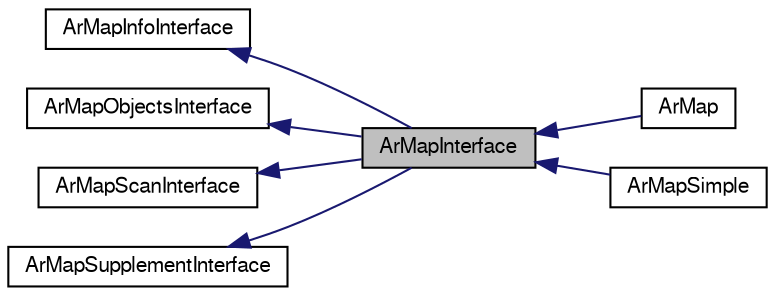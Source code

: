 digraph G
{
  edge [fontname="FreeSans",fontsize=10,labelfontname="FreeSans",labelfontsize=10];
  node [fontname="FreeSans",fontsize=10,shape=record];
  rankdir=LR;
  Node1 [label="ArMapInterface",height=0.2,width=0.4,color="black", fillcolor="grey75", style="filled" fontcolor="black"];
  Node2 -> Node1 [dir=back,color="midnightblue",fontsize=10,style="solid",fontname="FreeSans"];
  Node2 [label="ArMapInfoInterface",height=0.2,width=0.4,color="black", fillcolor="white", style="filled",URL="$classArMapInfoInterface.html",tooltip="Methods related to setting and retrieving the various &quot;info&quot; tags in an..."];
  Node3 -> Node1 [dir=back,color="midnightblue",fontsize=10,style="solid",fontname="FreeSans"];
  Node3 [label="ArMapObjectsInterface",height=0.2,width=0.4,color="black", fillcolor="white", style="filled",URL="$classArMapObjectsInterface.html",tooltip="Methods related to setting and retrieving the objects in an Aria map."];
  Node4 -> Node1 [dir=back,color="midnightblue",fontsize=10,style="solid",fontname="FreeSans"];
  Node4 [label="ArMapScanInterface",height=0.2,width=0.4,color="black", fillcolor="white", style="filled",URL="$classArMapScanInterface.html",tooltip="Methods related to setting and retrieving the scan-related data in an Aria map."];
  Node5 -> Node1 [dir=back,color="midnightblue",fontsize=10,style="solid",fontname="FreeSans"];
  Node5 [label="ArMapSupplementInterface",height=0.2,width=0.4,color="black", fillcolor="white", style="filled",URL="$classArMapSupplementInterface.html",tooltip="Methods related to miscellaneous extra data in an Aria map."];
  Node1 -> Node6 [dir=back,color="midnightblue",fontsize=10,style="solid",fontname="FreeSans"];
  Node6 [label="ArMap",height=0.2,width=0.4,color="black", fillcolor="white", style="filled",URL="$classArMap.html",tooltip="A map of a space the robot can navigate within, and which can be updated via the..."];
  Node1 -> Node7 [dir=back,color="midnightblue",fontsize=10,style="solid",fontname="FreeSans"];
  Node7 [label="ArMapSimple",height=0.2,width=0.4,color="black", fillcolor="white", style="filled",URL="$classArMapSimple.html",tooltip="Simple map that can be read from and written to a file."];
}
